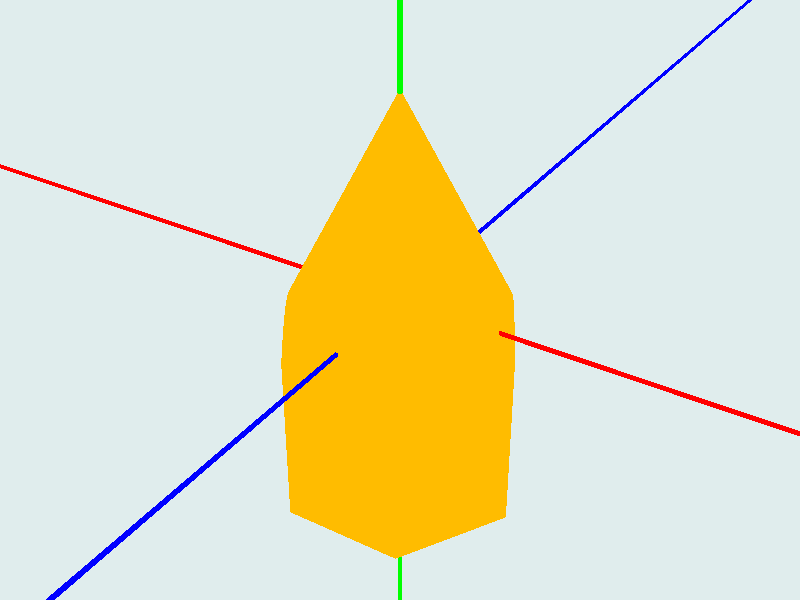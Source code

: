 #include "colors.inc"
#include "shapes.inc"

// 物体
intersection {
	object { Cube scale <2, 2, 1> }
	object { Cube scale <2, 3, 1> rotate y*60 }
	object { Cube scale <2, 3, 1> rotate y*120 }

	object { Cone_Y scale <2, 2, 2> }

	pigment { color Orange }
}

// 座標軸
object { Cylinder_X scale 0.02 pigment{color Red} }    // x軸
object { Cylinder_Y scale 0.02 pigment{color Green} }  // y軸
object { Cylinder_Z scale 0.02 pigment{color Blue} }   // z軸

// 背景
background { color LightBlue }

// 照明
light_source {
  <500, 800, -600>           // 照明の位置
  color White*2
  parallel point_at <0, 0, 0>
}

// カメラ
camera{
  location <5.0, 6.0, -8.0>  // カメラの位置
  look_at <0.0, 0.0, 0.0>    // カメラの注目する位置
  angle 35  		     // カメラの視野角
}

